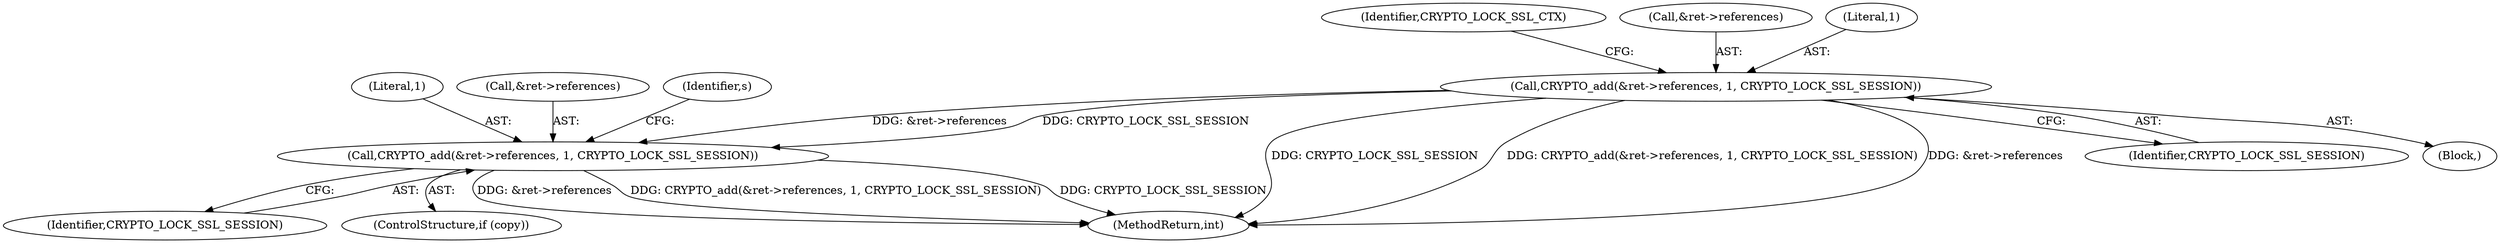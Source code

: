 digraph "0_openssl_a004e72b95835136d3f1ea90517f706c24c03da7_0@pointer" {
"1000242" [label="(Call,CRYPTO_add(&ret->references, 1, CRYPTO_LOCK_SSL_SESSION))"];
"1000302" [label="(Call,CRYPTO_add(&ret->references, 1, CRYPTO_LOCK_SSL_SESSION))"];
"1000241" [label="(Block,)"];
"1000516" [label="(MethodReturn,int)"];
"1000307" [label="(Literal,1)"];
"1000242" [label="(Call,CRYPTO_add(&ret->references, 1, CRYPTO_LOCK_SSL_SESSION))"];
"1000303" [label="(Call,&ret->references)"];
"1000248" [label="(Identifier,CRYPTO_LOCK_SSL_SESSION)"];
"1000302" [label="(Call,CRYPTO_add(&ret->references, 1, CRYPTO_LOCK_SSL_SESSION))"];
"1000250" [label="(Identifier,CRYPTO_LOCK_SSL_CTX)"];
"1000243" [label="(Call,&ret->references)"];
"1000314" [label="(Identifier,s)"];
"1000247" [label="(Literal,1)"];
"1000308" [label="(Identifier,CRYPTO_LOCK_SSL_SESSION)"];
"1000300" [label="(ControlStructure,if (copy))"];
"1000242" -> "1000241"  [label="AST: "];
"1000242" -> "1000248"  [label="CFG: "];
"1000243" -> "1000242"  [label="AST: "];
"1000247" -> "1000242"  [label="AST: "];
"1000248" -> "1000242"  [label="AST: "];
"1000250" -> "1000242"  [label="CFG: "];
"1000242" -> "1000516"  [label="DDG: CRYPTO_LOCK_SSL_SESSION"];
"1000242" -> "1000516"  [label="DDG: CRYPTO_add(&ret->references, 1, CRYPTO_LOCK_SSL_SESSION)"];
"1000242" -> "1000516"  [label="DDG: &ret->references"];
"1000242" -> "1000302"  [label="DDG: &ret->references"];
"1000242" -> "1000302"  [label="DDG: CRYPTO_LOCK_SSL_SESSION"];
"1000302" -> "1000300"  [label="AST: "];
"1000302" -> "1000308"  [label="CFG: "];
"1000303" -> "1000302"  [label="AST: "];
"1000307" -> "1000302"  [label="AST: "];
"1000308" -> "1000302"  [label="AST: "];
"1000314" -> "1000302"  [label="CFG: "];
"1000302" -> "1000516"  [label="DDG: &ret->references"];
"1000302" -> "1000516"  [label="DDG: CRYPTO_add(&ret->references, 1, CRYPTO_LOCK_SSL_SESSION)"];
"1000302" -> "1000516"  [label="DDG: CRYPTO_LOCK_SSL_SESSION"];
}
